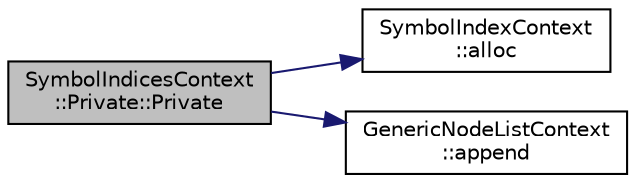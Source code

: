 digraph "SymbolIndicesContext::Private::Private"
{
 // LATEX_PDF_SIZE
  edge [fontname="Helvetica",fontsize="10",labelfontname="Helvetica",labelfontsize="10"];
  node [fontname="Helvetica",fontsize="10",shape=record];
  rankdir="LR";
  Node1 [label="SymbolIndicesContext\l::Private::Private",height=0.2,width=0.4,color="black", fillcolor="grey75", style="filled", fontcolor="black",tooltip=" "];
  Node1 -> Node2 [color="midnightblue",fontsize="10",style="solid",fontname="Helvetica"];
  Node2 [label="SymbolIndexContext\l::alloc",height=0.2,width=0.4,color="black", fillcolor="white", style="filled",URL="$classSymbolIndexContext.html#a5b2e235bada2e36c8e239624e65603b8",tooltip=" "];
  Node1 -> Node3 [color="midnightblue",fontsize="10",style="solid",fontname="Helvetica"];
  Node3 [label="GenericNodeListContext\l::append",height=0.2,width=0.4,color="black", fillcolor="white", style="filled",URL="$classGenericNodeListContext.html#a1e3defa7bc050ae33e2fbabba7a20643",tooltip=" "];
}
